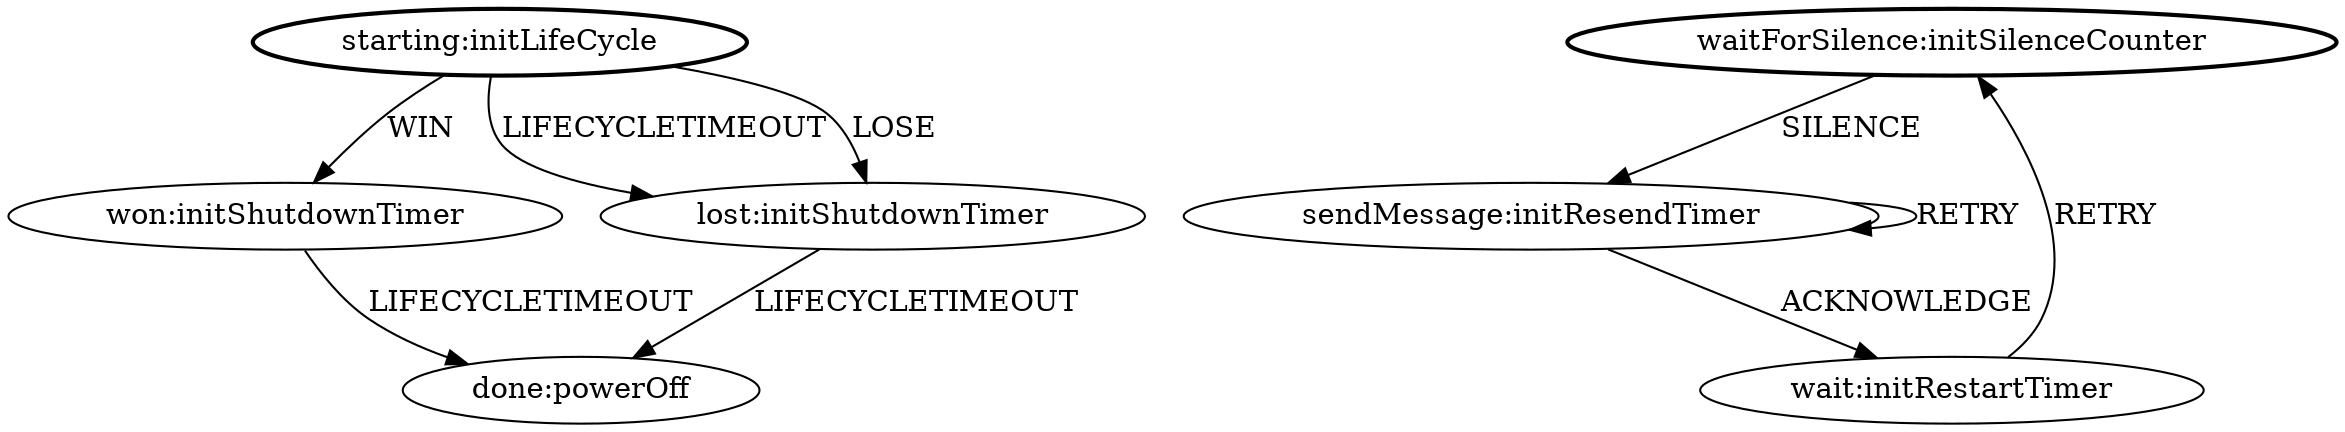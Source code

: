 digraph{
  node [shape = ellipse,height=.1];

  starting->won[label=WIN];
  starting->lost[label=LIFECYCLETIMEOUT];
  starting->lost[label=LOSE];
  won->done[label=LIFECYCLETIMEOUT];
  lost->done[label=LIFECYCLETIMEOUT];
  waitForSilence->sendMessage[label=SILENCE];
  sendMessage->sendMessage[label=RETRY];
  sendMessage->wait[label=ACKNOWLEDGE];
  wait->waitForSilence[label=RETRY];

  starting[penwidth=2,label="starting:initLifeCycle"]
  lost[label="lost:initShutdownTimer"]
  won[label="won:initShutdownTimer"]
  done[label="done:powerOff"]
  waitForSilence[penwidth=2,label="waitForSilence:initSilenceCounter"]
  sendMessage[label="sendMessage:initResendTimer"]
  wait[label="wait:initRestartTimer"]
}

